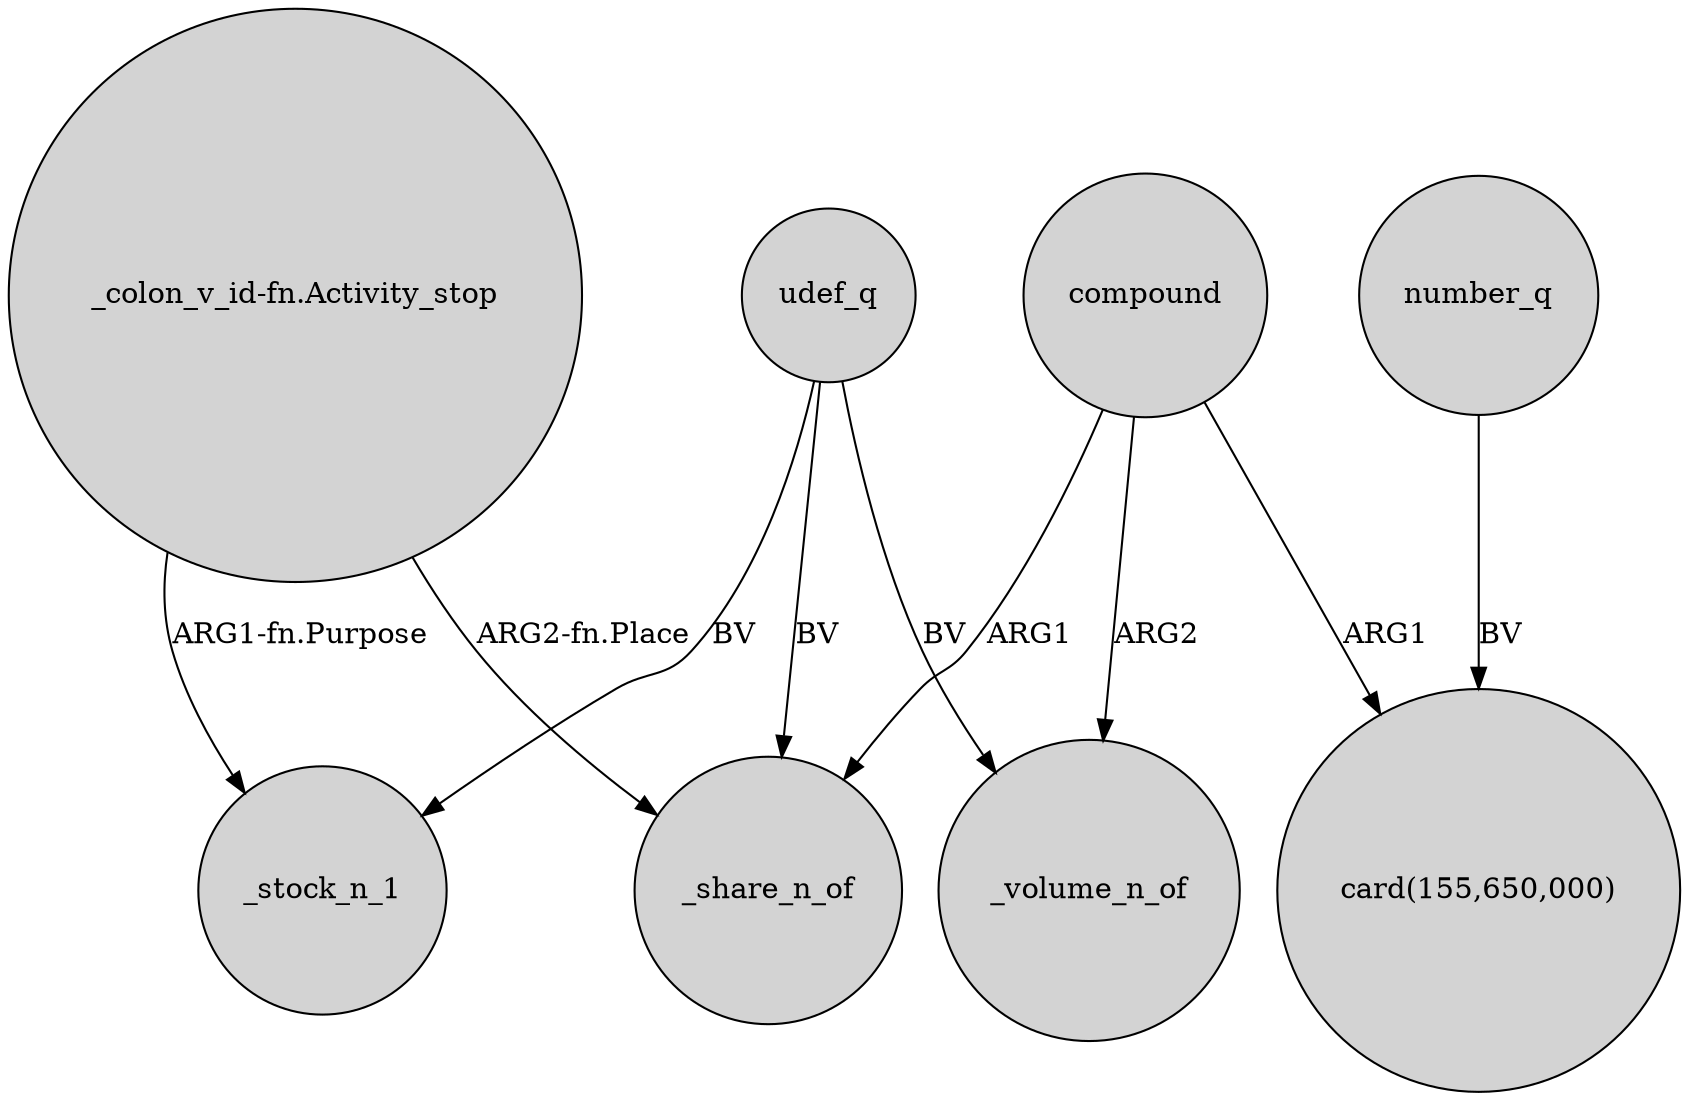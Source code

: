 digraph {
	node [shape=circle style=filled]
	udef_q -> _share_n_of [label=BV]
	udef_q -> _volume_n_of [label=BV]
	"_colon_v_id-fn.Activity_stop" -> _share_n_of [label="ARG2-fn.Place"]
	number_q -> "card(155,650,000)" [label=BV]
	compound -> _volume_n_of [label=ARG2]
	compound -> "card(155,650,000)" [label=ARG1]
	compound -> _share_n_of [label=ARG1]
	udef_q -> _stock_n_1 [label=BV]
	"_colon_v_id-fn.Activity_stop" -> _stock_n_1 [label="ARG1-fn.Purpose"]
}
